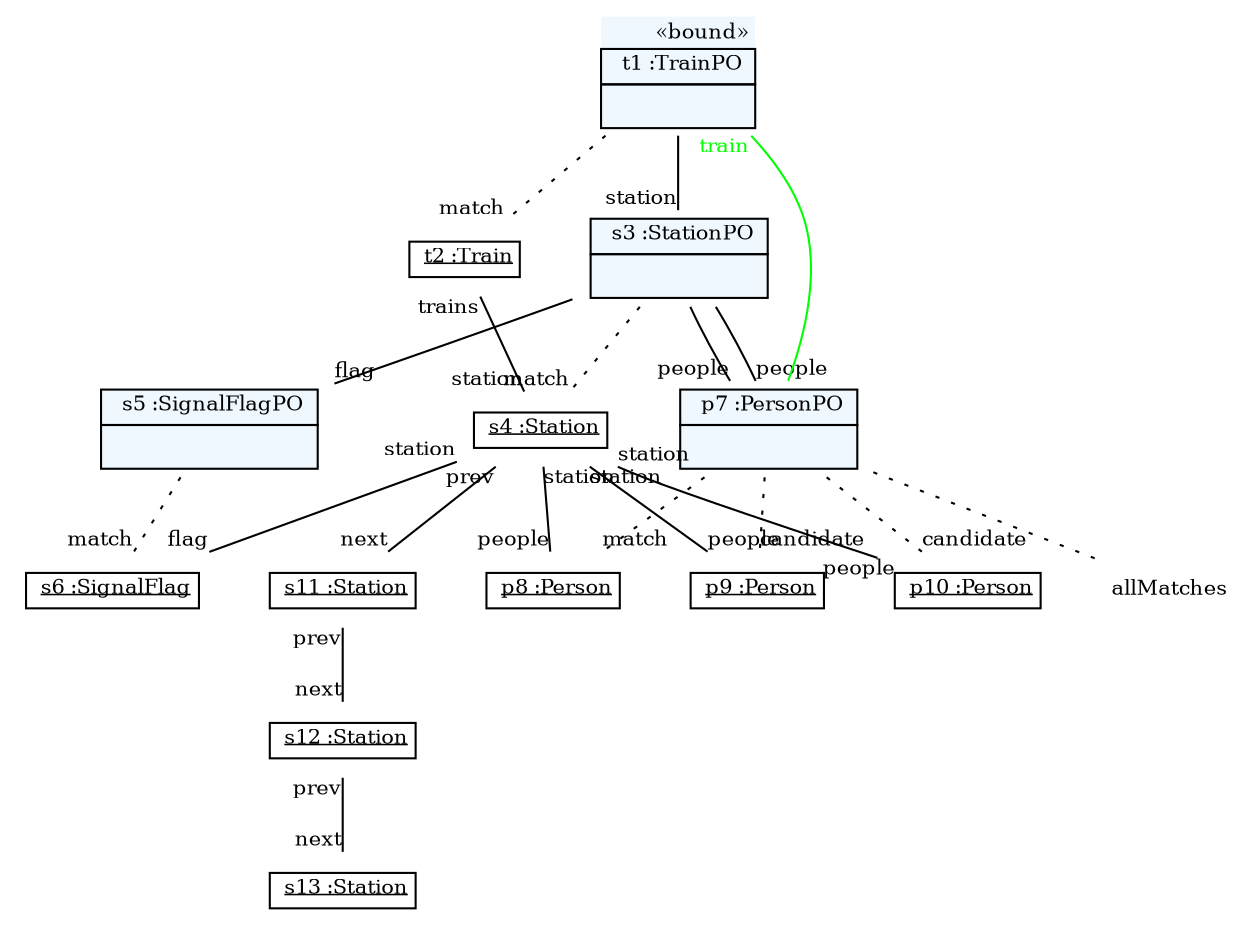 graph ObjectDiagram {
   node [shape = none, fontsize = 10];
   edge [fontsize = 10];

t1 [label=<<table border='0' cellborder='1' cellspacing='0' color='black' bgcolor='aliceblue'> <tr> <td border='0' align='right'><font color='black'>&#171;bound&#187;</font></td></tr> <tr> <td align='center'> <font color='black'> t1 :TrainPO </font></td></tr> <tr> <td align='left'> <table border='0' cellborder='0' cellspacing='0' color='black'> <tr> <td>  </td></tr></table></td></tr></table>>];
s3 [label=<<table border='0' cellborder='1' cellspacing='0' color='black' bgcolor='aliceblue'>  <tr> <td align='center'> <font color='black'> s3 :StationPO </font></td></tr> <tr> <td align='left'> <table border='0' cellborder='0' cellspacing='0' color='black'> <tr> <td>  </td></tr></table></td></tr></table>>];
s5 [label=<<table border='0' cellborder='1' cellspacing='0' color='black' bgcolor='aliceblue'>  <tr> <td align='center'> <font color='black'> s5 :SignalFlagPO </font></td></tr> <tr> <td align='left'> <table border='0' cellborder='0' cellspacing='0' color='black'> <tr> <td>  </td></tr></table></td></tr></table>>];
p7 [label=<<table border='0' cellborder='1' cellspacing='0' color='black' bgcolor='aliceblue'>  <tr> <td align='center'> <font color='black'> p7 :PersonPO </font></td></tr> <tr> <td align='left'> <table border='0' cellborder='0' cellspacing='0' color='black'> <tr> <td>  </td></tr></table></td></tr></table>>];
allMatches_p7 [label=allMatches];
t2 [label=<<table border='0' cellborder='1' cellspacing='0'> <tr> <td> <u>t2 :Train</u></td></tr></table>>];
s4 [label=<<table border='0' cellborder='1' cellspacing='0'> <tr> <td> <u>s4 :Station</u></td></tr></table>>];
s11 [label=<<table border='0' cellborder='1' cellspacing='0'> <tr> <td> <u>s11 :Station</u></td></tr></table>>];
s12 [label=<<table border='0' cellborder='1' cellspacing='0'> <tr> <td> <u>s12 :Station</u></td></tr></table>>];
s13 [label=<<table border='0' cellborder='1' cellspacing='0'> <tr> <td> <u>s13 :Station</u></td></tr></table>>];
p8 [label=<<table border='0' cellborder='1' cellspacing='0'> <tr> <td> <u>p8 :Person</u></td></tr></table>>];
p9 [label=<<table border='0' cellborder='1' cellspacing='0'> <tr> <td> <u>p9 :Person</u></td></tr></table>>];
p10 [label=<<table border='0' cellborder='1' cellspacing='0'> <tr> <td> <u>p10 :Person</u></td></tr></table>>];
s6 [label=<<table border='0' cellborder='1' cellspacing='0'> <tr> <td> <u>s6 :SignalFlag</u></td></tr></table>>];

t1 -- t2 [headlabel = "match" style="dotted" color="black" fontcolor="black"];
s3 -- s4 [headlabel = "match" style="dotted" color="black" fontcolor="black"];
s5 -- s6 [headlabel = "match" style="dotted" color="black" fontcolor="black"];
p7 -- allMatches_p7 [style="dotted"];
p7 -- p8 [headlabel = "match" style="dotted" color="black" fontcolor="black"];
p7 -- p9 [headlabel = "candidate" style="dotted" color="black" fontcolor="black"];
p7 -- p10 [headlabel = "candidate" style="dotted" color="black" fontcolor="black"];
t1 -- s3 [headlabel = "station" taillabel = "" color="black" fontcolor="black"];
s3 -- s5 [headlabel = "flag" taillabel = "" color="black" fontcolor="black"];
s3 -- p7 [headlabel = "people" taillabel = "" color="black" fontcolor="black"];
p7 -- t1 [headlabel = "train" taillabel = "" color="green" fontcolor="green"];
s3 -- p7 [headlabel = "people" taillabel = "" color="black" fontcolor="black"];
s11 -- s12 [headlabel = "next" taillabel = "prev"];
s12 -- s13 [headlabel = "next" taillabel = "prev"];
s4 -- p10 [headlabel = "people" taillabel = "station"];
s4 -- p8 [headlabel = "people" taillabel = "station"];
s4 -- p9 [headlabel = "people" taillabel = "station"];
s4 -- s11 [headlabel = "next" taillabel = "prev"];
s4 -- s6 [headlabel = "flag" taillabel = "station"];
t2 -- s4 [headlabel = "station" taillabel = "trains"];
}

